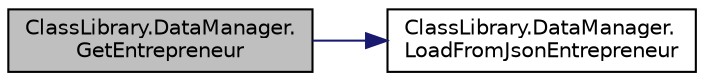 digraph "ClassLibrary.DataManager.GetEntrepreneur"
{
 // INTERACTIVE_SVG=YES
 // LATEX_PDF_SIZE
  edge [fontname="Helvetica",fontsize="10",labelfontname="Helvetica",labelfontsize="10"];
  node [fontname="Helvetica",fontsize="10",shape=record];
  rankdir="LR";
  Node1 [label="ClassLibrary.DataManager.\lGetEntrepreneur",height=0.2,width=0.4,color="black", fillcolor="grey75", style="filled", fontcolor="black",tooltip="Devuelve los datos de un emprendedor"];
  Node1 -> Node2 [color="midnightblue",fontsize="10",style="solid",fontname="Helvetica"];
  Node2 [label="ClassLibrary.DataManager.\lLoadFromJsonEntrepreneur",height=0.2,width=0.4,color="black", fillcolor="white", style="filled",URL="$classClassLibrary_1_1DataManager.html#af80f61b92634992185d8f66af057c540",tooltip=" "];
}
